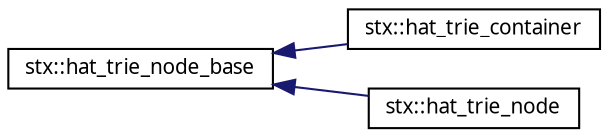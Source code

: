 digraph G
{
  edge [fontname="FreeSans.ttf",fontsize="10",labelfontname="FreeSans.ttf",labelfontsize="10"];
  node [fontname="FreeSans.ttf",fontsize="10",shape=record];
  rankdir=LR;
  Node1 [label="stx::hat_trie_node_base",height=0.2,width=0.4,color="black", fillcolor="white", style="filled",URL="$classstx_1_1hat__trie__node__base.html"];
  Node1 -> Node2 [dir=back,color="midnightblue",fontsize="10",style="solid",fontname="FreeSans.ttf"];
  Node2 [label="stx::hat_trie_container",height=0.2,width=0.4,color="black", fillcolor="white", style="filled",URL="$classstx_1_1hat__trie__container.html"];
  Node1 -> Node3 [dir=back,color="midnightblue",fontsize="10",style="solid",fontname="FreeSans.ttf"];
  Node3 [label="stx::hat_trie_node",height=0.2,width=0.4,color="black", fillcolor="white", style="filled",URL="$classstx_1_1hat__trie__node.html"];
}
